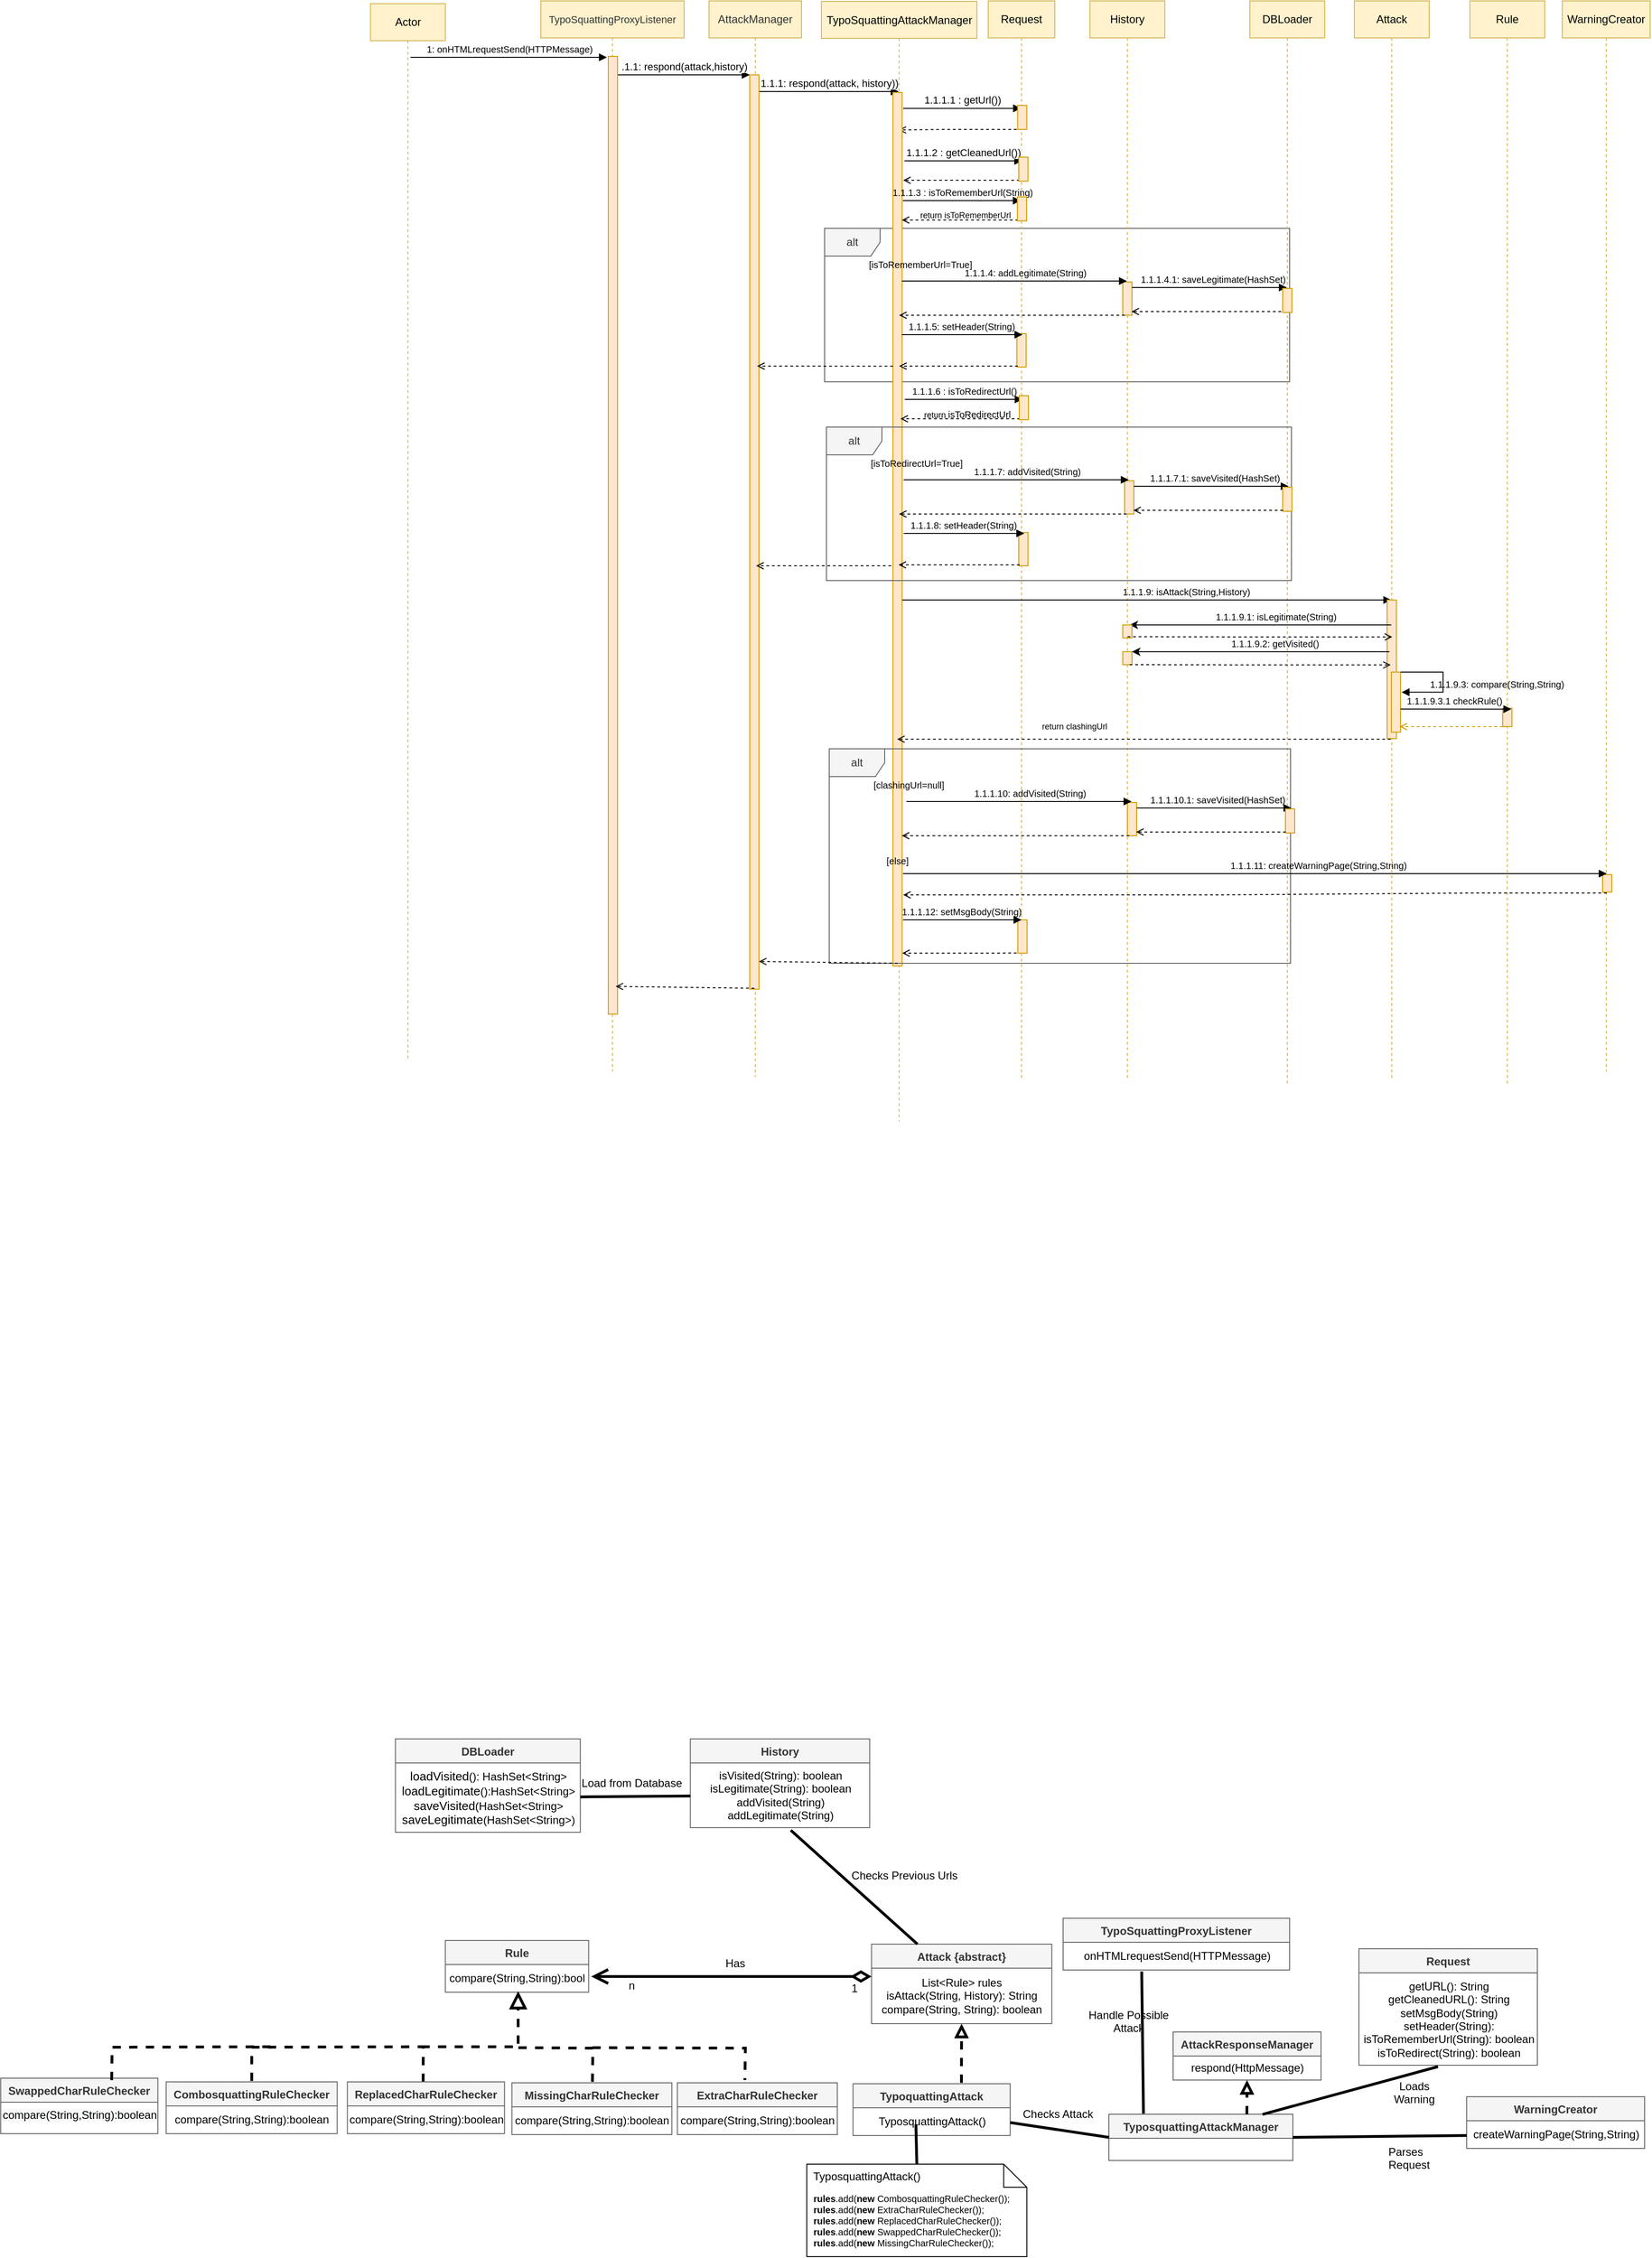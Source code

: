 <mxfile version="20.5.3" type="device"><diagram id="hsnLSC4Fi2Oi1-7YnMts" name="Page-1"><mxGraphModel dx="3232" dy="1192" grid="0" gridSize="10" guides="1" tooltips="1" connect="1" arrows="1" fold="1" page="1" pageScale="1" pageWidth="850" pageHeight="1100" math="0" shadow="0"><root><mxCell id="0"/><mxCell id="1" parent="0"/><mxCell id="x41Dlgio4JE0MEqNRWE6-1" value="alt" style="shape=umlFrame;whiteSpace=wrap;html=1;fillColor=#f5f5f5;fontColor=#333333;strokeColor=#666666;" parent="1" vertex="1"><mxGeometry x="369" y="766" width="503" height="166" as="geometry"/></mxCell><mxCell id="x41Dlgio4JE0MEqNRWE6-4" value="&lt;font size=&quot;1&quot; style=&quot;&quot;&gt;&lt;span style=&quot;color: rgb(51, 51, 51); font-size: 12px;&quot;&gt;AttackManager&lt;/span&gt;&lt;/font&gt;" style="shape=umlLifeline;perimeter=lifelinePerimeter;whiteSpace=wrap;html=1;container=0;collapsible=0;recursiveResize=0;outlineConnect=0;fillColor=#fff2cc;strokeColor=#d6b656;" parent="1" vertex="1"><mxGeometry x="244" y="520" width="100" height="1164" as="geometry"/></mxCell><mxCell id="x41Dlgio4JE0MEqNRWE6-10" value=".1.1: respond(attack,history)" style="html=1;verticalAlign=bottom;endArrow=block;entryX=0;entryY=0;rounded=0;" parent="1" source="x41Dlgio4JE0MEqNRWE6-3" target="x41Dlgio4JE0MEqNRWE6-5" edge="1"><mxGeometry relative="1" as="geometry"><mxPoint x="245" y="600" as="sourcePoint"/></mxGeometry></mxCell><mxCell id="x41Dlgio4JE0MEqNRWE6-11" value="TypoSquattingAttackManager" style="shape=umlLifeline;perimeter=lifelinePerimeter;whiteSpace=wrap;html=1;container=0;collapsible=0;recursiveResize=0;outlineConnect=0;fillColor=#fff2cc;strokeColor=#d6b656;" parent="1" vertex="1"><mxGeometry x="365.5" y="520.5" width="168.25" height="1211.5" as="geometry"/></mxCell><mxCell id="x41Dlgio4JE0MEqNRWE6-18" value="1.1.1: respond(attack, history))" style="html=1;verticalAlign=bottom;endArrow=block;rounded=0;" parent="1" target="x41Dlgio4JE0MEqNRWE6-11" edge="1"><mxGeometry relative="1" as="geometry"><mxPoint x="298" y="618" as="sourcePoint"/><mxPoint x="442" y="618" as="targetPoint"/></mxGeometry></mxCell><mxCell id="x41Dlgio4JE0MEqNRWE6-24" style="edgeStyle=none;rounded=0;orthogonalLoop=1;jettySize=auto;html=1;endArrow=open;endFill=0;dashed=1;entryX=0.622;entryY=0.043;entryDx=0;entryDy=0;entryPerimeter=0;" parent="1" target="SOdDEh0FAk6iAUXB4k8r-46" edge="1"><mxGeometry relative="1" as="geometry"><Array as="points"><mxPoint x="497.75" y="659"/></Array><mxPoint x="582.75" y="659" as="sourcePoint"/><mxPoint x="412.75" y="659" as="targetPoint"/></mxGeometry></mxCell><mxCell id="R75Nq089_yIDVCgn2HNw-12" value="Attack {abstract}" style="swimlane;fontStyle=1;childLayout=stackLayout;horizontal=1;startSize=26;horizontalStack=0;resizeParent=1;resizeParentMax=0;resizeLast=0;collapsible=1;marginBottom=0;fillColor=#f5f5f5;fontColor=#333333;strokeColor=#666666;" parent="1" vertex="1"><mxGeometry x="419.75" y="2622" width="195" height="86" as="geometry"/></mxCell><mxCell id="R75Nq089_yIDVCgn2HNw-24" value="List&amp;lt;Rule&amp;gt; rules&lt;br&gt;isAttack(String, History): String&lt;br&gt;compare(String, String): boolean" style="text;html=1;align=center;verticalAlign=middle;resizable=0;points=[];autosize=1;strokeColor=none;fillColor=none;" parent="R75Nq089_yIDVCgn2HNw-12" vertex="1"><mxGeometry y="26" width="195" height="60" as="geometry"/></mxCell><mxCell id="R75Nq089_yIDVCgn2HNw-13" value="TypoquattingAttack" style="swimlane;fontStyle=1;childLayout=stackLayout;horizontal=1;startSize=26;horizontalStack=0;resizeParent=1;resizeParentMax=0;resizeLast=0;collapsible=1;marginBottom=0;fillColor=#f5f5f5;fontColor=#333333;strokeColor=#666666;" parent="1" vertex="1"><mxGeometry x="399.75" y="2773" width="170" height="56" as="geometry"/></mxCell><mxCell id="SOdDEh0FAk6iAUXB4k8r-9" value="&lt;span style=&quot;text-align: left;&quot;&gt;TyposquattingAttack()&lt;/span&gt;" style="text;html=1;align=center;verticalAlign=middle;resizable=0;points=[];autosize=1;strokeColor=none;fillColor=none;fontFamily=Helvetica;" parent="R75Nq089_yIDVCgn2HNw-13" vertex="1"><mxGeometry y="26" width="170" height="30" as="geometry"/></mxCell><mxCell id="R75Nq089_yIDVCgn2HNw-16" value="History" style="swimlane;fontStyle=1;childLayout=stackLayout;horizontal=1;startSize=26;horizontalStack=0;resizeParent=1;resizeParentMax=0;resizeLast=0;collapsible=1;marginBottom=0;fillColor=#f5f5f5;fontColor=#333333;strokeColor=#666666;" parent="1" vertex="1"><mxGeometry x="223.75" y="2400" width="194" height="96" as="geometry"/></mxCell><mxCell id="R75Nq089_yIDVCgn2HNw-25" value="isVisited(String): boolean&lt;br&gt;isLegitimate(String): boolean&lt;br&gt;addVisited(String)&lt;br&gt;addLegitimate(String)&lt;br&gt;" style="text;html=1;align=center;verticalAlign=middle;resizable=0;points=[];autosize=1;strokeColor=none;fillColor=none;" parent="R75Nq089_yIDVCgn2HNw-16" vertex="1"><mxGeometry y="26" width="194" height="70" as="geometry"/></mxCell><mxCell id="R75Nq089_yIDVCgn2HNw-26" value="Request" style="swimlane;fontStyle=1;childLayout=stackLayout;horizontal=1;startSize=26;horizontalStack=0;resizeParent=1;resizeParentMax=0;resizeLast=0;collapsible=1;marginBottom=0;fillColor=#f5f5f5;fontColor=#333333;strokeColor=#666666;" parent="1" vertex="1"><mxGeometry x="947" y="2627" width="193" height="126" as="geometry"/></mxCell><mxCell id="R75Nq089_yIDVCgn2HNw-27" value="&lt;span style=&quot;font-family: Whitney, &amp;quot;Helvetica Neue&amp;quot;, Helvetica, Arial, sans-serif; text-align: left; background-color: rgb(255, 255, 255);&quot;&gt;getURL&lt;/span&gt;(): String&lt;br&gt;getCleanedURL(): String&lt;br&gt;setMsgBody(String)&lt;br&gt;setHeader(String):&lt;br&gt;isToRememberUrl(String): boolean&lt;br&gt;isToRedirect(String): boolean" style="text;html=1;align=center;verticalAlign=middle;resizable=0;points=[];autosize=1;strokeColor=none;fillColor=none;" parent="R75Nq089_yIDVCgn2HNw-26" vertex="1"><mxGeometry y="26" width="193" height="100" as="geometry"/></mxCell><mxCell id="R75Nq089_yIDVCgn2HNw-53" value="AttackResponseManager" style="swimlane;fontStyle=1;childLayout=stackLayout;horizontal=1;startSize=26;horizontalStack=0;resizeParent=1;resizeParentMax=0;resizeLast=0;collapsible=1;marginBottom=0;fillColor=#f5f5f5;fontColor=#333333;strokeColor=#666666;" parent="1" vertex="1"><mxGeometry x="746" y="2717" width="160" height="52" as="geometry"/></mxCell><mxCell id="zv7oRMP7KnpegV-UxTJR-11" value="respond(HttpMessage)" style="text;html=1;align=center;verticalAlign=middle;resizable=0;points=[];autosize=1;strokeColor=none;fillColor=none;" parent="R75Nq089_yIDVCgn2HNw-53" vertex="1"><mxGeometry y="26" width="160" height="26" as="geometry"/></mxCell><mxCell id="R75Nq089_yIDVCgn2HNw-54" value="TyposquattingAttackManager" style="swimlane;fontStyle=1;childLayout=stackLayout;horizontal=1;startSize=26;horizontalStack=0;resizeParent=1;resizeParentMax=0;resizeLast=0;collapsible=1;marginBottom=0;fillColor=#f5f5f5;fontColor=#333333;strokeColor=#666666;" parent="1" vertex="1"><mxGeometry x="676.5" y="2806" width="199" height="50" as="geometry"/></mxCell><mxCell id="x41Dlgio4JE0MEqNRWE6-5" value="" style="html=1;points=[];perimeter=orthogonalPerimeter;fillColor=#ffe6cc;strokeColor=#d79b00;" parent="1" vertex="1"><mxGeometry x="288" y="600" width="10" height="989" as="geometry"/></mxCell><mxCell id="R75Nq089_yIDVCgn2HNw-92" value="&lt;span style=&quot;color: rgb(51, 51, 51); font-size: 11px;&quot;&gt;&lt;font style=&quot;font-size: 11px;&quot;&gt;TypoSquattingProxyListener&lt;/font&gt;&lt;/span&gt;" style="shape=umlLifeline;perimeter=lifelinePerimeter;whiteSpace=wrap;html=1;container=0;collapsible=0;recursiveResize=0;outlineConnect=0;fillColor=#fff2cc;strokeColor=#d6b656;fontStyle=0;fontSize=11;" parent="1" vertex="1"><mxGeometry x="62" y="520" width="155" height="1158" as="geometry"/></mxCell><mxCell id="R75Nq089_yIDVCgn2HNw-93" value="&lt;font style=&quot;font-size: 12px;&quot;&gt;History&lt;/font&gt;" style="shape=umlLifeline;perimeter=lifelinePerimeter;whiteSpace=wrap;html=1;container=0;collapsible=0;recursiveResize=0;outlineConnect=0;fillColor=#fff2cc;strokeColor=#d6b656;" parent="1" vertex="1"><mxGeometry x="656" y="520" width="81" height="1167" as="geometry"/></mxCell><mxCell id="R75Nq089_yIDVCgn2HNw-94" value="Request" style="shape=umlLifeline;perimeter=lifelinePerimeter;whiteSpace=wrap;html=1;container=0;collapsible=0;recursiveResize=0;outlineConnect=0;fillColor=#fff2cc;strokeColor=#d6b656;" parent="1" vertex="1"><mxGeometry x="546" y="520" width="72" height="1167" as="geometry"/></mxCell><mxCell id="x41Dlgio4JE0MEqNRWE6-3" value="" style="html=1;points=[];perimeter=orthogonalPerimeter;fillColor=#ffe6cc;strokeColor=#d79b00;" parent="1" vertex="1"><mxGeometry x="135" y="580" width="10" height="1036" as="geometry"/></mxCell><mxCell id="zv7oRMP7KnpegV-UxTJR-1" value="" style="endArrow=block;startArrow=none;endFill=0;startFill=0;endSize=8;html=1;verticalAlign=bottom;dashed=1;labelBackgroundColor=none;rounded=0;strokeWidth=3;exitX=0.75;exitY=0;exitDx=0;exitDy=0;" parent="1" source="R75Nq089_yIDVCgn2HNw-54" target="zv7oRMP7KnpegV-UxTJR-11" edge="1"><mxGeometry width="160" relative="1" as="geometry"><mxPoint x="750.995" y="2673" as="sourcePoint"/><mxPoint x="750.55" y="2624.01" as="targetPoint"/></mxGeometry></mxCell><mxCell id="zv7oRMP7KnpegV-UxTJR-3" value="" style="endArrow=block;startArrow=none;endFill=0;startFill=0;endSize=8;html=1;verticalAlign=bottom;dashed=1;labelBackgroundColor=none;rounded=0;strokeWidth=3;" parent="1" target="R75Nq089_yIDVCgn2HNw-24" edge="1"><mxGeometry width="160" relative="1" as="geometry"><mxPoint x="517" y="2772" as="sourcePoint"/><mxPoint x="496.75" y="2677" as="targetPoint"/></mxGeometry></mxCell><mxCell id="zv7oRMP7KnpegV-UxTJR-4" value="DBLoader" style="swimlane;fontStyle=1;childLayout=stackLayout;horizontal=1;startSize=26;horizontalStack=0;resizeParent=1;resizeParentMax=0;resizeLast=0;collapsible=1;marginBottom=0;fillColor=#f5f5f5;fontColor=#333333;strokeColor=#666666;" parent="1" vertex="1"><mxGeometry x="-95.25" y="2400" width="200" height="101" as="geometry"/></mxCell><mxCell id="zv7oRMP7KnpegV-UxTJR-5" value="&lt;span style=&quot;background-color: rgb(255, 255, 255); font-size: 9.8pt;&quot;&gt;loadVisited&lt;/span&gt;(): HashSet&amp;lt;String&amp;gt;&lt;br&gt;&lt;span style=&quot;background-color: rgb(255, 255, 255); font-size: 9.8pt;&quot;&gt;loadLegitimate&lt;/span&gt;():HashSet&amp;lt;String&amp;gt;&lt;br&gt;&lt;span style=&quot;background-color: rgb(255, 255, 255); font-size: 9.8pt;&quot;&gt;saveVisited&lt;/span&gt;(HashSet&amp;lt;String&amp;gt;&lt;br&gt;&lt;span style=&quot;background-color: rgb(255, 255, 255); font-size: 9.8pt;&quot;&gt;saveLegitimate&lt;/span&gt;(HashSet&amp;lt;String&amp;gt;)" style="text;html=1;align=center;verticalAlign=middle;resizable=0;points=[];autosize=1;strokeColor=none;fillColor=none;" parent="zv7oRMP7KnpegV-UxTJR-4" vertex="1"><mxGeometry y="26" width="200" height="75" as="geometry"/></mxCell><mxCell id="zv7oRMP7KnpegV-UxTJR-6" value="" style="endArrow=none;startArrow=none;endFill=0;startFill=0;endSize=8;html=1;verticalAlign=bottom;labelBackgroundColor=none;strokeWidth=3;rounded=0;" parent="1" source="zv7oRMP7KnpegV-UxTJR-5" target="R75Nq089_yIDVCgn2HNw-25" edge="1"><mxGeometry width="160" relative="1" as="geometry"><mxPoint x="103.75" y="2442.62" as="sourcePoint"/><mxPoint x="213.75" y="2442" as="targetPoint"/></mxGeometry></mxCell><mxCell id="zv7oRMP7KnpegV-UxTJR-17" value="" style="endArrow=none;startArrow=none;endFill=0;startFill=0;endSize=8;html=1;verticalAlign=bottom;labelBackgroundColor=none;strokeWidth=3;rounded=0;exitX=1;exitY=0.75;exitDx=0;exitDy=0;entryX=0;entryY=0.5;entryDx=0;entryDy=0;" parent="1" source="R75Nq089_yIDVCgn2HNw-13" target="R75Nq089_yIDVCgn2HNw-54" edge="1"><mxGeometry width="160" relative="1" as="geometry"><mxPoint x="634.75" y="2671" as="sourcePoint"/><mxPoint x="673" y="2617" as="targetPoint"/></mxGeometry></mxCell><mxCell id="zv7oRMP7KnpegV-UxTJR-19" value="" style="endArrow=none;startArrow=none;endFill=0;startFill=0;endSize=8;html=1;verticalAlign=bottom;labelBackgroundColor=none;strokeWidth=3;rounded=0;entryX=0.443;entryY=1.015;entryDx=0;entryDy=0;entryPerimeter=0;exitX=0.835;exitY=0.003;exitDx=0;exitDy=0;exitPerimeter=0;" parent="1" source="R75Nq089_yIDVCgn2HNw-54" target="R75Nq089_yIDVCgn2HNw-27" edge="1"><mxGeometry width="160" relative="1" as="geometry"><mxPoint x="804" y="2706" as="sourcePoint"/><mxPoint x="927.25" y="2616" as="targetPoint"/></mxGeometry></mxCell><mxCell id="zv7oRMP7KnpegV-UxTJR-42" value="Rule" style="swimlane;fontStyle=1;childLayout=stackLayout;horizontal=1;startSize=26;horizontalStack=0;resizeParent=1;resizeParentMax=0;resizeLast=0;collapsible=1;marginBottom=0;fillColor=#f5f5f5;fontColor=#333333;strokeColor=#666666;" parent="1" vertex="1"><mxGeometry x="-41.25" y="2618" width="155" height="56" as="geometry"/></mxCell><mxCell id="zv7oRMP7KnpegV-UxTJR-43" value="compare(String,String):bool" style="text;html=1;align=center;verticalAlign=middle;resizable=0;points=[];autosize=1;strokeColor=none;fillColor=none;" parent="zv7oRMP7KnpegV-UxTJR-42" vertex="1"><mxGeometry y="26" width="155" height="30" as="geometry"/></mxCell><mxCell id="zv7oRMP7KnpegV-UxTJR-47" value="" style="endArrow=block;dashed=1;endFill=0;endSize=12;html=1;rounded=0;fontSize=12;strokeWidth=3;edgeStyle=orthogonalEdgeStyle;entryX=0.508;entryY=0.961;entryDx=0;entryDy=0;entryPerimeter=0;" parent="1" target="zv7oRMP7KnpegV-UxTJR-43" edge="1"><mxGeometry width="160" relative="1" as="geometry"><mxPoint x="-65.25" y="2771" as="sourcePoint"/><mxPoint x="175.25" y="2695" as="targetPoint"/><Array as="points"><mxPoint x="-65.25" y="2733"/><mxPoint x="37.75" y="2733"/></Array></mxGeometry></mxCell><mxCell id="zv7oRMP7KnpegV-UxTJR-48" value="ReplacedCharRuleChecker" style="swimlane;fontStyle=1;childLayout=stackLayout;horizontal=1;startSize=26;horizontalStack=0;resizeParent=1;resizeParentMax=0;resizeLast=0;collapsible=1;marginBottom=0;fillColor=#f5f5f5;fontColor=#333333;strokeColor=#666666;" parent="1" vertex="1"><mxGeometry x="-147.25" y="2771" width="170" height="56" as="geometry"/></mxCell><mxCell id="SOdDEh0FAk6iAUXB4k8r-3" value="compare(String,String):boolean" style="text;html=1;align=center;verticalAlign=middle;resizable=0;points=[];autosize=1;strokeColor=none;fillColor=none;fontFamily=Helvetica;" parent="zv7oRMP7KnpegV-UxTJR-48" vertex="1"><mxGeometry y="26" width="170" height="30" as="geometry"/></mxCell><mxCell id="zv7oRMP7KnpegV-UxTJR-49" value="MissingCharRuleChecker" style="swimlane;fontStyle=1;childLayout=stackLayout;horizontal=1;startSize=26;horizontalStack=0;resizeParent=1;resizeParentMax=0;resizeLast=0;collapsible=1;marginBottom=0;fillColor=#f5f5f5;fontColor=#333333;strokeColor=#666666;" parent="1" vertex="1"><mxGeometry x="30.75" y="2772" width="173" height="56" as="geometry"/></mxCell><mxCell id="SOdDEh0FAk6iAUXB4k8r-4" value="compare(String,String):boolean" style="text;html=1;align=center;verticalAlign=middle;resizable=0;points=[];autosize=1;strokeColor=none;fillColor=none;fontFamily=Helvetica;" parent="zv7oRMP7KnpegV-UxTJR-49" vertex="1"><mxGeometry y="26" width="173" height="30" as="geometry"/></mxCell><mxCell id="zv7oRMP7KnpegV-UxTJR-52" value="" style="endArrow=open;html=1;endSize=12;startArrow=diamondThin;startSize=14;startFill=0;edgeStyle=orthogonalEdgeStyle;align=left;verticalAlign=bottom;rounded=0;fontSize=12;strokeWidth=3;entryX=1.018;entryY=0.433;entryDx=0;entryDy=0;entryPerimeter=0;" parent="1" source="R75Nq089_yIDVCgn2HNw-24" target="zv7oRMP7KnpegV-UxTJR-43" edge="1"><mxGeometry x="-1" y="3" relative="1" as="geometry"><mxPoint x="627.75" y="2598" as="sourcePoint"/><mxPoint x="327.75" y="2687" as="targetPoint"/><Array as="points"><mxPoint x="270.75" y="2657"/></Array></mxGeometry></mxCell><mxCell id="zv7oRMP7KnpegV-UxTJR-53" value="Has" style="edgeLabel;html=1;align=center;verticalAlign=middle;resizable=0;points=[];fontSize=12;" parent="zv7oRMP7KnpegV-UxTJR-52" connectable="0" vertex="1"><mxGeometry x="-0.018" y="1" relative="1" as="geometry"><mxPoint x="1" y="-15" as="offset"/></mxGeometry></mxCell><mxCell id="zv7oRMP7KnpegV-UxTJR-54" value="n" style="edgeLabel;html=1;align=center;verticalAlign=middle;resizable=0;points=[];fontSize=12;" parent="zv7oRMP7KnpegV-UxTJR-52" connectable="0" vertex="1"><mxGeometry x="0.746" y="-2" relative="1" as="geometry"><mxPoint x="4" y="12" as="offset"/></mxGeometry></mxCell><mxCell id="zv7oRMP7KnpegV-UxTJR-55" value="ExtraCharRuleChecker" style="swimlane;fontStyle=1;childLayout=stackLayout;horizontal=1;startSize=26;horizontalStack=0;resizeParent=1;resizeParentMax=0;resizeLast=0;collapsible=1;marginBottom=0;fillColor=#f5f5f5;fontColor=#333333;strokeColor=#666666;" parent="1" vertex="1"><mxGeometry x="209.75" y="2772" width="173" height="56" as="geometry"/></mxCell><mxCell id="SOdDEh0FAk6iAUXB4k8r-5" value="compare(String,String):boolean" style="text;html=1;align=center;verticalAlign=middle;resizable=0;points=[];autosize=1;strokeColor=none;fillColor=none;fontFamily=Helvetica;" parent="zv7oRMP7KnpegV-UxTJR-55" vertex="1"><mxGeometry y="26" width="173" height="30" as="geometry"/></mxCell><mxCell id="zv7oRMP7KnpegV-UxTJR-56" value="SwappedCharRuleChecker" style="swimlane;fontStyle=1;childLayout=stackLayout;horizontal=1;startSize=26;horizontalStack=0;resizeParent=1;resizeParentMax=0;resizeLast=0;collapsible=1;marginBottom=0;fillColor=#f5f5f5;fontColor=#333333;strokeColor=#666666;" parent="1" vertex="1"><mxGeometry x="-522.25" y="2767" width="170" height="60" as="geometry"/></mxCell><mxCell id="SOdDEh0FAk6iAUXB4k8r-2" value="&lt;span style=&quot;color: rgb(0, 0, 0); font-family: Helvetica; font-size: 12px; font-style: normal; font-variant-ligatures: normal; font-variant-caps: normal; font-weight: 400; letter-spacing: normal; orphans: 2; text-align: center; text-indent: 0px; text-transform: none; widows: 2; word-spacing: 0px; -webkit-text-stroke-width: 0px; background-color: rgb(248, 249, 250); text-decoration-thickness: initial; text-decoration-style: initial; text-decoration-color: initial; float: none; display: inline !important;&quot;&gt;compare(String,String):boolean&lt;br&gt;&lt;br&gt;&lt;/span&gt;" style="text;whiteSpace=wrap;html=1;fontFamily=Helvetica;" parent="zv7oRMP7KnpegV-UxTJR-56" vertex="1"><mxGeometry y="26" width="170" height="34" as="geometry"/></mxCell><mxCell id="zv7oRMP7KnpegV-UxTJR-61" value="CombosquattingRuleChecker" style="swimlane;fontStyle=1;childLayout=stackLayout;horizontal=1;startSize=26;horizontalStack=0;resizeParent=1;resizeParentMax=0;resizeLast=0;collapsible=1;marginBottom=0;fillColor=#f5f5f5;fontColor=#333333;strokeColor=#666666;" parent="1" vertex="1"><mxGeometry x="-343.25" y="2771" width="185" height="56" as="geometry"/></mxCell><mxCell id="SOdDEh0FAk6iAUXB4k8r-1" value="compare(String,String):boolean" style="text;html=1;align=center;verticalAlign=middle;resizable=0;points=[];autosize=1;strokeColor=none;fillColor=none;fontFamily=Helvetica;" parent="zv7oRMP7KnpegV-UxTJR-61" vertex="1"><mxGeometry y="26" width="185" height="30" as="geometry"/></mxCell><mxCell id="9Z7Idhg8THSmszD5sx_X-8" value="" style="endArrow=none;dashed=1;html=1;rounded=0;edgeStyle=orthogonalEdgeStyle;strokeWidth=3;" parent="1" target="zv7oRMP7KnpegV-UxTJR-61" edge="1"><mxGeometry width="50" height="50" relative="1" as="geometry"><mxPoint x="-62.25" y="2733" as="sourcePoint"/><mxPoint x="-442.25" y="2723" as="targetPoint"/></mxGeometry></mxCell><mxCell id="9Z7Idhg8THSmszD5sx_X-9" value="" style="endArrow=none;dashed=1;html=1;rounded=0;edgeStyle=orthogonalEdgeStyle;strokeWidth=3;" parent="1" edge="1"><mxGeometry width="50" height="50" relative="1" as="geometry"><mxPoint x="-230.3" y="2733" as="sourcePoint"/><mxPoint x="-402.247" y="2771" as="targetPoint"/></mxGeometry></mxCell><mxCell id="9Z7Idhg8THSmszD5sx_X-10" value="" style="endArrow=none;dashed=1;html=1;rounded=0;edgeStyle=orthogonalEdgeStyle;strokeWidth=3;" parent="1" edge="1"><mxGeometry width="50" height="50" relative="1" as="geometry"><mxPoint x="37.75" y="2734" as="sourcePoint"/><mxPoint x="117.75" y="2777" as="targetPoint"/></mxGeometry></mxCell><mxCell id="9Z7Idhg8THSmszD5sx_X-12" value="" style="endArrow=none;dashed=1;html=1;rounded=0;edgeStyle=orthogonalEdgeStyle;strokeWidth=3;" parent="1" edge="1"><mxGeometry width="50" height="50" relative="1" as="geometry"><mxPoint x="117.75" y="2734" as="sourcePoint"/><mxPoint x="282.75" y="2769" as="targetPoint"/></mxGeometry></mxCell><mxCell id="SOdDEh0FAk6iAUXB4k8r-6" value="1" style="edgeLabel;html=1;align=center;verticalAlign=middle;resizable=0;points=[];fontSize=12;" parent="1" connectable="0" vertex="1"><mxGeometry x="191.0" y="2674.002" as="geometry"><mxPoint x="210" y="-4" as="offset"/></mxGeometry></mxCell><mxCell id="SOdDEh0FAk6iAUXB4k8r-7" value="" style="endArrow=none;startArrow=none;endFill=0;startFill=0;endSize=8;html=1;verticalAlign=bottom;labelBackgroundColor=none;strokeWidth=3;rounded=0;entryX=0.56;entryY=1.04;entryDx=0;entryDy=0;entryPerimeter=0;" parent="1" source="R75Nq089_yIDVCgn2HNw-12" target="R75Nq089_yIDVCgn2HNw-25" edge="1"><mxGeometry width="160" relative="1" as="geometry"><mxPoint x="593.725" y="2692.98" as="sourcePoint"/><mxPoint x="679.75" y="2627" as="targetPoint"/></mxGeometry></mxCell><mxCell id="SOdDEh0FAk6iAUXB4k8r-8" value="Checks Previous Urls" style="text;html=1;align=center;verticalAlign=middle;resizable=0;points=[];autosize=1;strokeColor=none;fillColor=none;fontFamily=Helvetica;" parent="1" vertex="1"><mxGeometry x="385" y="2533" width="140" height="30" as="geometry"/></mxCell><mxCell id="SOdDEh0FAk6iAUXB4k8r-10" value="&lt;div style=&quot;background-color: rgb(255, 255, 255); font-size: 10px;&quot;&gt;&lt;span style=&quot;font-weight: bold;&quot;&gt;rules&lt;/span&gt;.add(&lt;span style=&quot;font-weight: bold;&quot;&gt;new &lt;/span&gt;CombosquattingRuleChecker());&lt;br&gt;    &lt;span style=&quot;font-weight: bold;&quot;&gt;rules&lt;/span&gt;.add(&lt;span style=&quot;font-weight: bold;&quot;&gt;new &lt;/span&gt;ExtraCharRuleChecker());&lt;br&gt;    &lt;span style=&quot;font-weight: bold;&quot;&gt;rules&lt;/span&gt;.add(&lt;span style=&quot;font-weight: bold;&quot;&gt;new &lt;/span&gt;ReplacedCharRuleChecker());&lt;br&gt;    &lt;span style=&quot;font-weight: bold;&quot;&gt;rules&lt;/span&gt;.add(&lt;span style=&quot;font-weight: bold;&quot;&gt;new &lt;/span&gt;SwappedCharRuleChecker());&lt;br&gt;    &lt;span style=&quot;font-weight: bold;&quot;&gt;rules&lt;/span&gt;.add(&lt;span style=&quot;font-weight: bold;&quot;&gt;new &lt;/span&gt;MissingCharRuleChecker());&lt;/div&gt;" style="shape=note2;boundedLbl=1;whiteSpace=wrap;html=1;size=25;verticalAlign=top;align=left;spacingLeft=5;fontFamily=Helvetica;fontColor=#000000;" parent="1" vertex="1"><mxGeometry x="349.75" y="2860" width="238" height="100" as="geometry"/></mxCell><mxCell id="SOdDEh0FAk6iAUXB4k8r-11" value="TyposquattingAttack()" style="resizeWidth=1;part=1;strokeColor=none;fillColor=none;align=left;spacingLeft=5;fontFamily=Helvetica;" parent="SOdDEh0FAk6iAUXB4k8r-10" vertex="1"><mxGeometry width="238" height="25" relative="1" as="geometry"/></mxCell><mxCell id="SOdDEh0FAk6iAUXB4k8r-13" value="" style="endArrow=none;startArrow=none;endFill=0;startFill=0;endSize=8;html=1;verticalAlign=bottom;labelBackgroundColor=none;strokeWidth=3;rounded=0;entryX=0.5;entryY=0;entryDx=0;entryDy=0;exitX=0.4;exitY=0.6;exitDx=0;exitDy=0;exitPerimeter=0;" parent="1" source="SOdDEh0FAk6iAUXB4k8r-9" target="SOdDEh0FAk6iAUXB4k8r-11" edge="1"><mxGeometry width="160" relative="1" as="geometry"><mxPoint x="593.725" y="2692.98" as="sourcePoint"/><mxPoint x="679.75" y="2627" as="targetPoint"/></mxGeometry></mxCell><mxCell id="SOdDEh0FAk6iAUXB4k8r-18" value="Checks Attack" style="text;html=1;align=center;verticalAlign=middle;resizable=0;points=[];autosize=1;strokeColor=none;fillColor=none;fontFamily=Helvetica;" parent="1" vertex="1"><mxGeometry x="570.5" y="2791" width="100" height="30" as="geometry"/></mxCell><mxCell id="SOdDEh0FAk6iAUXB4k8r-20" value="&lt;span style=&quot;color: rgb(0, 0, 0); font-family: Helvetica; font-size: 12px; font-style: normal; font-variant-ligatures: normal; font-variant-caps: normal; font-weight: 400; letter-spacing: normal; orphans: 2; text-align: center; text-indent: 0px; text-transform: none; widows: 2; word-spacing: 0px; -webkit-text-stroke-width: 0px; text-decoration-thickness: initial; text-decoration-style: initial; text-decoration-color: initial; float: none; display: inline !important;&quot;&gt;Parses Request&lt;/span&gt;" style="text;whiteSpace=wrap;html=1;fontSize=10;fontFamily=Helvetica;fontColor=#000000;labelBackgroundColor=none;" parent="1" vertex="1"><mxGeometry x="976.5" y="2833" width="60" height="40" as="geometry"/></mxCell><mxCell id="SOdDEh0FAk6iAUXB4k8r-26" value="&lt;font style=&quot;font-size: 12px;&quot;&gt;Load from Database&lt;/font&gt;" style="text;html=1;align=center;verticalAlign=middle;resizable=0;points=[];autosize=1;strokeColor=none;fillColor=none;fontSize=10;fontFamily=Helvetica;fontColor=#000000;" parent="1" vertex="1"><mxGeometry x="94.75" y="2433" width="130" height="30" as="geometry"/></mxCell><mxCell id="SOdDEh0FAk6iAUXB4k8r-28" value="&lt;span style=&quot;font-size: 10px;&quot;&gt;1: onHTMLrequestSend(HTTPMessage)&lt;/span&gt;" style="html=1;verticalAlign=bottom;endArrow=block;rounded=0;labelBackgroundColor=none;fontSize=10;" parent="1" edge="1"><mxGeometry relative="1" as="geometry"><mxPoint x="-79" y="581.0" as="sourcePoint"/><mxPoint x="133.5" y="581.0" as="targetPoint"/></mxGeometry></mxCell><mxCell id="SOdDEh0FAk6iAUXB4k8r-30" value="WarningCreator" style="swimlane;fontStyle=1;childLayout=stackLayout;horizontal=1;startSize=26;horizontalStack=0;resizeParent=1;resizeParentMax=0;resizeLast=0;collapsible=1;marginBottom=0;fillColor=#f5f5f5;fontColor=#333333;strokeColor=#666666;" parent="1" vertex="1"><mxGeometry x="1063.5" y="2787" width="192.5" height="56" as="geometry"/></mxCell><mxCell id="SOdDEh0FAk6iAUXB4k8r-31" value="createWarningPage(String,String)" style="text;html=1;align=center;verticalAlign=middle;resizable=0;points=[];autosize=1;strokeColor=none;fillColor=none;" parent="SOdDEh0FAk6iAUXB4k8r-30" vertex="1"><mxGeometry y="26" width="192.5" height="30" as="geometry"/></mxCell><mxCell id="SOdDEh0FAk6iAUXB4k8r-32" value="" style="endArrow=none;startArrow=none;endFill=0;startFill=0;endSize=8;html=1;verticalAlign=bottom;labelBackgroundColor=none;strokeWidth=3;rounded=0;entryX=0;entryY=0.75;entryDx=0;entryDy=0;exitX=1;exitY=0.5;exitDx=0;exitDy=0;" parent="1" source="R75Nq089_yIDVCgn2HNw-54" target="SOdDEh0FAk6iAUXB4k8r-30" edge="1"><mxGeometry width="160" relative="1" as="geometry"><mxPoint x="830" y="2610" as="sourcePoint"/><mxPoint x="679.75" y="2659.19" as="targetPoint"/></mxGeometry></mxCell><mxCell id="SOdDEh0FAk6iAUXB4k8r-33" value="&lt;span style=&quot;color: rgb(0, 0, 0); font-family: Helvetica; font-size: 12px; font-style: normal; font-variant-ligatures: normal; font-variant-caps: normal; font-weight: 400; letter-spacing: normal; orphans: 2; text-indent: 0px; text-transform: none; widows: 2; word-spacing: 0px; -webkit-text-stroke-width: 0px; text-decoration-thickness: initial; text-decoration-style: initial; text-decoration-color: initial; float: none; display: inline !important;&quot;&gt;Loads Warning&lt;/span&gt;" style="text;whiteSpace=wrap;html=1;fontSize=10;fontFamily=Helvetica;fontColor=#000000;align=center;labelBackgroundColor=none;" parent="1" vertex="1"><mxGeometry x="966.5" y="2762" width="80" height="48" as="geometry"/></mxCell><mxCell id="SOdDEh0FAk6iAUXB4k8r-34" value="TypoSquattingProxyListener" style="swimlane;fontStyle=1;childLayout=stackLayout;horizontal=1;startSize=26;horizontalStack=0;resizeParent=1;resizeParentMax=0;resizeLast=0;collapsible=1;marginBottom=0;fillColor=#f5f5f5;fontColor=#333333;strokeColor=#666666;" parent="1" vertex="1"><mxGeometry x="627" y="2594" width="245" height="56" as="geometry"/></mxCell><mxCell id="SOdDEh0FAk6iAUXB4k8r-35" value="onHTMLrequestSend(HTTPMessage)" style="text;html=1;align=center;verticalAlign=middle;resizable=0;points=[];autosize=1;strokeColor=none;fillColor=none;" parent="SOdDEh0FAk6iAUXB4k8r-34" vertex="1"><mxGeometry y="26" width="245" height="30" as="geometry"/></mxCell><mxCell id="SOdDEh0FAk6iAUXB4k8r-36" value="" style="endArrow=none;startArrow=none;endFill=0;startFill=0;endSize=8;html=1;verticalAlign=bottom;labelBackgroundColor=none;strokeWidth=3;rounded=0;exitX=0.347;exitY=1.05;exitDx=0;exitDy=0;entryX=0.188;entryY=-0.014;entryDx=0;entryDy=0;entryPerimeter=0;exitPerimeter=0;" parent="1" source="SOdDEh0FAk6iAUXB4k8r-35" target="R75Nq089_yIDVCgn2HNw-54" edge="1"><mxGeometry width="160" relative="1" as="geometry"><mxPoint x="1120.5" y="2771.6" as="sourcePoint"/><mxPoint x="668" y="2795" as="targetPoint"/></mxGeometry></mxCell><mxCell id="SOdDEh0FAk6iAUXB4k8r-37" value="&lt;span style=&quot;color: rgb(0, 0, 0); font-family: Helvetica; font-size: 12px; font-style: normal; font-variant-ligatures: normal; font-variant-caps: normal; font-weight: 400; letter-spacing: normal; orphans: 2; text-indent: 0px; text-transform: none; widows: 2; word-spacing: 0px; -webkit-text-stroke-width: 0px; text-decoration-thickness: initial; text-decoration-style: initial; text-decoration-color: initial; float: none; display: inline !important;&quot;&gt;Handle Possible Attack&lt;/span&gt;" style="text;whiteSpace=wrap;html=1;fontSize=10;fontFamily=Helvetica;fontColor=#000000;labelBackgroundColor=none;align=center;" parent="1" vertex="1"><mxGeometry x="640" y="2685" width="116" height="40" as="geometry"/></mxCell><mxCell id="SOdDEh0FAk6iAUXB4k8r-41" value="&lt;font style=&quot;font-size: 12px;&quot;&gt;DBLoader&lt;/font&gt;" style="shape=umlLifeline;perimeter=lifelinePerimeter;whiteSpace=wrap;html=1;container=0;collapsible=0;recursiveResize=0;outlineConnect=0;fillColor=#fff2cc;strokeColor=#d6b656;" parent="1" vertex="1"><mxGeometry x="829" y="520" width="81" height="1171" as="geometry"/></mxCell><mxCell id="SOdDEh0FAk6iAUXB4k8r-42" value="&lt;font style=&quot;font-size: 12px;&quot;&gt;Attack&lt;/font&gt;" style="shape=umlLifeline;perimeter=lifelinePerimeter;whiteSpace=wrap;html=1;container=0;collapsible=0;recursiveResize=0;outlineConnect=0;fillColor=#fff2cc;strokeColor=#d6b656;" parent="1" vertex="1"><mxGeometry x="942" y="520" width="81" height="1168" as="geometry"/></mxCell><mxCell id="SOdDEh0FAk6iAUXB4k8r-43" value="Rule" style="shape=umlLifeline;perimeter=lifelinePerimeter;whiteSpace=wrap;html=1;container=0;collapsible=0;recursiveResize=0;outlineConnect=0;fillColor=#fff2cc;strokeColor=#d6b656;" parent="1" vertex="1"><mxGeometry x="1067" y="520" width="81" height="1172" as="geometry"/></mxCell><mxCell id="SOdDEh0FAk6iAUXB4k8r-44" value="&lt;font style=&quot;font-size: 12px;&quot;&gt;WarningCreator&lt;/font&gt;" style="shape=umlLifeline;perimeter=lifelinePerimeter;whiteSpace=wrap;html=1;container=0;collapsible=0;recursiveResize=0;outlineConnect=0;fillColor=#fff2cc;strokeColor=#d6b656;" parent="1" vertex="1"><mxGeometry x="1167" y="520" width="95" height="1158" as="geometry"/></mxCell><mxCell id="SOdDEh0FAk6iAUXB4k8r-45" value="&lt;font style=&quot;font-size: 12px;&quot;&gt;Actor&lt;/font&gt;" style="shape=umlLifeline;perimeter=lifelinePerimeter;whiteSpace=wrap;html=1;container=0;collapsible=0;recursiveResize=0;outlineConnect=0;fillColor=#fff2cc;strokeColor=#d6b656;labelBackgroundColor=none;" parent="1" vertex="1"><mxGeometry x="-122.25" y="523" width="81" height="1143" as="geometry"/></mxCell><mxCell id="SOdDEh0FAk6iAUXB4k8r-46" value="" style="html=1;points=[];perimeter=orthogonalPerimeter;fillColor=#ffe6cc;strokeColor=#d79b00;" parent="1" vertex="1"><mxGeometry x="442.87" y="619" width="10" height="945" as="geometry"/></mxCell><mxCell id="SOdDEh0FAk6iAUXB4k8r-47" value="1.1.1.1 : getUrl())" style="html=1;verticalAlign=bottom;endArrow=block;rounded=0;" parent="1" target="R75Nq089_yIDVCgn2HNw-94" edge="1"><mxGeometry relative="1" as="geometry"><mxPoint x="454" y="636.2" as="sourcePoint"/><mxPoint x="607.072" y="636.001" as="targetPoint"/></mxGeometry></mxCell><mxCell id="SOdDEh0FAk6iAUXB4k8r-48" value="1.1.1.2 : getCleanedUrl())" style="html=1;verticalAlign=bottom;endArrow=block;rounded=0;" parent="1" edge="1"><mxGeometry relative="1" as="geometry"><mxPoint x="455.25" y="693" as="sourcePoint"/><mxPoint x="582.75" y="693" as="targetPoint"/></mxGeometry></mxCell><mxCell id="SOdDEh0FAk6iAUXB4k8r-49" style="edgeStyle=none;rounded=0;orthogonalLoop=1;jettySize=auto;html=1;endArrow=open;endFill=0;dashed=1;" parent="1" edge="1"><mxGeometry relative="1" as="geometry"><Array as="points"><mxPoint x="494.91" y="714"/></Array><mxPoint x="579.91" y="714" as="sourcePoint"/><mxPoint x="454" y="714" as="targetPoint"/></mxGeometry></mxCell><mxCell id="SOdDEh0FAk6iAUXB4k8r-50" value="" style="html=1;points=[];perimeter=orthogonalPerimeter;fillColor=#ffe6cc;strokeColor=#d79b00;" parent="1" vertex="1"><mxGeometry x="691.5" y="824" width="10" height="36" as="geometry"/></mxCell><mxCell id="SOdDEh0FAk6iAUXB4k8r-51" value="" style="html=1;points=[];perimeter=orthogonalPerimeter;fillColor=#ffe6cc;strokeColor=#d79b00;" parent="1" vertex="1"><mxGeometry x="579" y="689" width="10" height="26" as="geometry"/></mxCell><mxCell id="SOdDEh0FAk6iAUXB4k8r-54" value="1.1.1.3 :&amp;nbsp;&lt;span style=&quot;font-size: 10px; text-align: left;&quot;&gt;isToRememberUrl(String)&lt;/span&gt;" style="html=1;verticalAlign=bottom;endArrow=block;rounded=0;fontFamily=Helvetica;labelBackgroundColor=none;fontSize=10;" parent="1" edge="1"><mxGeometry relative="1" as="geometry"><mxPoint x="453.75" y="736" as="sourcePoint"/><mxPoint x="581.25" y="736" as="targetPoint"/></mxGeometry></mxCell><mxCell id="SOdDEh0FAk6iAUXB4k8r-55" style="edgeStyle=none;rounded=0;orthogonalLoop=1;jettySize=auto;html=1;endArrow=open;endFill=0;dashed=1;" parent="1" edge="1"><mxGeometry relative="1" as="geometry"><Array as="points"><mxPoint x="493.41" y="757"/></Array><mxPoint x="578.41" y="757" as="sourcePoint"/><mxPoint x="452.5" y="757" as="targetPoint"/></mxGeometry></mxCell><mxCell id="SOdDEh0FAk6iAUXB4k8r-56" value="" style="html=1;points=[];perimeter=orthogonalPerimeter;fillColor=#ffe6cc;strokeColor=#d79b00;" parent="1" vertex="1"><mxGeometry x="577.5" y="732" width="10" height="26" as="geometry"/></mxCell><mxCell id="SOdDEh0FAk6iAUXB4k8r-57" value="return isToRememberUrl" style="text;html=1;align=center;verticalAlign=middle;resizable=0;points=[];autosize=1;strokeColor=none;fillColor=none;fontSize=9;" parent="1" vertex="1"><mxGeometry x="462.5" y="740" width="116" height="23" as="geometry"/></mxCell><mxCell id="SOdDEh0FAk6iAUXB4k8r-59" value="" style="html=1;verticalAlign=bottom;endArrow=block;rounded=0;" parent="1" edge="1"><mxGeometry relative="1" as="geometry"><mxPoint x="452.5" y="823" as="sourcePoint"/><mxPoint x="696.0" y="823" as="targetPoint"/></mxGeometry></mxCell><mxCell id="SOdDEh0FAk6iAUXB4k8r-61" value="1.1.1.4: addLegitimate(String)" style="edgeLabel;html=1;align=center;verticalAlign=middle;resizable=0;points=[];fontSize=10;fontFamily=Helvetica;fontColor=#000000;labelBackgroundColor=none;" parent="SOdDEh0FAk6iAUXB4k8r-59" connectable="0" vertex="1"><mxGeometry x="0.218" relative="1" as="geometry"><mxPoint x="-15" y="-9" as="offset"/></mxGeometry></mxCell><mxCell id="SOdDEh0FAk6iAUXB4k8r-60" value="&lt;span style=&quot;color: rgb(0, 0, 0); font-family: Helvetica; font-size: 10px; font-style: normal; font-variant-ligatures: normal; font-variant-caps: normal; font-weight: 400; letter-spacing: normal; orphans: 2; text-align: center; text-indent: 0px; text-transform: none; widows: 2; word-spacing: 0px; -webkit-text-stroke-width: 0px; text-decoration-thickness: initial; text-decoration-style: initial; text-decoration-color: initial; float: none; display: inline !important;&quot;&gt;[isToRememberUrl=True]&lt;/span&gt;" style="text;whiteSpace=wrap;html=1;fontSize=10;fontFamily=Helvetica;fontColor=#FFD966;" parent="1" vertex="1"><mxGeometry x="414.749" y="793.0" width="140" height="34" as="geometry"/></mxCell><mxCell id="SOdDEh0FAk6iAUXB4k8r-63" value="" style="html=1;verticalAlign=bottom;endArrow=block;rounded=0;" parent="1" edge="1"><mxGeometry relative="1" as="geometry"><mxPoint x="701.5" y="830" as="sourcePoint"/><mxPoint x="869" y="830" as="targetPoint"/></mxGeometry></mxCell><mxCell id="SOdDEh0FAk6iAUXB4k8r-64" value="1.1.1.4.1: saveLegitimate(HashSet)" style="edgeLabel;html=1;align=center;verticalAlign=middle;resizable=0;points=[];fontSize=10;fontFamily=Helvetica;fontColor=#000000;labelBackgroundColor=none;" parent="SOdDEh0FAk6iAUXB4k8r-63" connectable="0" vertex="1"><mxGeometry x="0.218" relative="1" as="geometry"><mxPoint x="-15" y="-9" as="offset"/></mxGeometry></mxCell><mxCell id="SOdDEh0FAk6iAUXB4k8r-66" value="" style="html=1;points=[];perimeter=orthogonalPerimeter;fillColor=#ffe6cc;strokeColor=#d79b00;" parent="1" vertex="1"><mxGeometry x="864.5" y="831" width="10" height="26" as="geometry"/></mxCell><mxCell id="SOdDEh0FAk6iAUXB4k8r-67" style="edgeStyle=none;rounded=0;orthogonalLoop=1;jettySize=auto;html=1;endArrow=open;endFill=0;dashed=1;" parent="1" edge="1"><mxGeometry relative="1" as="geometry"><Array as="points"><mxPoint x="777.91" y="855.95"/></Array><mxPoint x="862.91" y="855.95" as="sourcePoint"/><mxPoint x="701" y="856" as="targetPoint"/></mxGeometry></mxCell><mxCell id="SOdDEh0FAk6iAUXB4k8r-69" value="" style="html=1;points=[];perimeter=orthogonalPerimeter;fillColor=#ffe6cc;strokeColor=#d79b00;" parent="1" vertex="1"><mxGeometry x="577.75" y="633" width="10" height="26" as="geometry"/></mxCell><mxCell id="SOdDEh0FAk6iAUXB4k8r-70" style="edgeStyle=none;rounded=0;orthogonalLoop=1;jettySize=auto;html=1;endArrow=open;endFill=0;dashed=1;" parent="1" target="x41Dlgio4JE0MEqNRWE6-11" edge="1"><mxGeometry relative="1" as="geometry"><Array as="points"><mxPoint x="608.64" y="860"/></Array><mxPoint x="693.64" y="860" as="sourcePoint"/><mxPoint x="563.0" y="860.56" as="targetPoint"/></mxGeometry></mxCell><mxCell id="SOdDEh0FAk6iAUXB4k8r-73" value="" style="html=1;points=[];perimeter=orthogonalPerimeter;fillColor=#ffe6cc;strokeColor=#d79b00;" parent="1" vertex="1"><mxGeometry x="577" y="880" width="10" height="36" as="geometry"/></mxCell><mxCell id="SOdDEh0FAk6iAUXB4k8r-74" value="" style="html=1;verticalAlign=bottom;endArrow=block;rounded=0;" parent="1" edge="1"><mxGeometry relative="1" as="geometry"><mxPoint x="452.5" y="881" as="sourcePoint"/><mxPoint x="583" y="881" as="targetPoint"/></mxGeometry></mxCell><mxCell id="SOdDEh0FAk6iAUXB4k8r-75" value="1.1.1.5: setHeader(String)" style="edgeLabel;html=1;align=center;verticalAlign=middle;resizable=0;points=[];fontSize=10;fontFamily=Helvetica;fontColor=#000000;labelBackgroundColor=none;" parent="SOdDEh0FAk6iAUXB4k8r-74" connectable="0" vertex="1"><mxGeometry x="0.218" relative="1" as="geometry"><mxPoint x="-15" y="-9" as="offset"/></mxGeometry></mxCell><mxCell id="SOdDEh0FAk6iAUXB4k8r-76" style="edgeStyle=none;rounded=0;orthogonalLoop=1;jettySize=auto;html=1;endArrow=open;endFill=0;dashed=1;" parent="1" target="x41Dlgio4JE0MEqNRWE6-11" edge="1"><mxGeometry relative="1" as="geometry"><Array as="points"/><mxPoint x="578" y="915" as="sourcePoint"/><mxPoint x="447.322" y="918" as="targetPoint"/></mxGeometry></mxCell><mxCell id="SOdDEh0FAk6iAUXB4k8r-78" value="alt" style="shape=umlFrame;whiteSpace=wrap;html=1;fillColor=#f5f5f5;fontColor=#333333;strokeColor=#666666;" parent="1" vertex="1"><mxGeometry x="371" y="981" width="503" height="166" as="geometry"/></mxCell><mxCell id="SOdDEh0FAk6iAUXB4k8r-79" value="" style="html=1;points=[];perimeter=orthogonalPerimeter;fillColor=#ffe6cc;strokeColor=#d79b00;" parent="1" vertex="1"><mxGeometry x="693.5" y="1039" width="10" height="36" as="geometry"/></mxCell><mxCell id="SOdDEh0FAk6iAUXB4k8r-80" value="1.1.1.6 :&amp;nbsp;&lt;span style=&quot;font-size: 10px; text-align: left;&quot;&gt;isToRedirectUrl()&lt;/span&gt;" style="html=1;verticalAlign=bottom;endArrow=block;rounded=0;fontFamily=Helvetica;labelBackgroundColor=none;fontSize=10;" parent="1" edge="1"><mxGeometry relative="1" as="geometry"><mxPoint x="455.75" y="951" as="sourcePoint"/><mxPoint x="583.25" y="951" as="targetPoint"/></mxGeometry></mxCell><mxCell id="SOdDEh0FAk6iAUXB4k8r-81" style="edgeStyle=none;rounded=0;orthogonalLoop=1;jettySize=auto;html=1;endArrow=open;endFill=0;dashed=1;" parent="1" edge="1"><mxGeometry relative="1" as="geometry"><Array as="points"><mxPoint x="495.41" y="972"/></Array><mxPoint x="580.41" y="972" as="sourcePoint"/><mxPoint x="451" y="972" as="targetPoint"/></mxGeometry></mxCell><mxCell id="SOdDEh0FAk6iAUXB4k8r-82" value="" style="html=1;points=[];perimeter=orthogonalPerimeter;fillColor=#ffe6cc;strokeColor=#d79b00;" parent="1" vertex="1"><mxGeometry x="579.5" y="947" width="10" height="26" as="geometry"/></mxCell><mxCell id="SOdDEh0FAk6iAUXB4k8r-83" value="return&amp;nbsp;&lt;span style=&quot;font-size: 10px; text-align: left;&quot;&gt;isToRedirectUrl&lt;/span&gt;" style="text;html=1;align=center;verticalAlign=middle;resizable=0;points=[];autosize=1;strokeColor=none;fillColor=none;fontSize=9;" parent="1" vertex="1"><mxGeometry x="466.5" y="955" width="112" height="24" as="geometry"/></mxCell><mxCell id="SOdDEh0FAk6iAUXB4k8r-84" value="" style="html=1;verticalAlign=bottom;endArrow=block;rounded=0;" parent="1" edge="1"><mxGeometry relative="1" as="geometry"><mxPoint x="454.5" y="1038" as="sourcePoint"/><mxPoint x="698.0" y="1038" as="targetPoint"/></mxGeometry></mxCell><mxCell id="SOdDEh0FAk6iAUXB4k8r-85" value="1.1.1.7: addVisited(String)" style="edgeLabel;html=1;align=center;verticalAlign=middle;resizable=0;points=[];fontSize=10;fontFamily=Helvetica;fontColor=#000000;labelBackgroundColor=none;" parent="SOdDEh0FAk6iAUXB4k8r-84" connectable="0" vertex="1"><mxGeometry x="0.218" relative="1" as="geometry"><mxPoint x="-15" y="-9" as="offset"/></mxGeometry></mxCell><mxCell id="SOdDEh0FAk6iAUXB4k8r-86" value="&lt;span style=&quot;color: rgb(0, 0, 0); font-family: Helvetica; font-size: 10px; font-style: normal; font-variant-ligatures: normal; font-variant-caps: normal; font-weight: 400; letter-spacing: normal; orphans: 2; text-align: center; text-indent: 0px; text-transform: none; widows: 2; word-spacing: 0px; -webkit-text-stroke-width: 0px; text-decoration-thickness: initial; text-decoration-style: initial; text-decoration-color: initial; float: none; display: inline !important;&quot;&gt;[&lt;span style=&quot;text-align: left;&quot;&gt;isToRedirectUrl&lt;/span&gt;=True]&lt;/span&gt;" style="text;whiteSpace=wrap;html=1;fontSize=10;fontFamily=Helvetica;fontColor=#FFD966;" parent="1" vertex="1"><mxGeometry x="416.749" y="1008.0" width="140" height="34" as="geometry"/></mxCell><mxCell id="SOdDEh0FAk6iAUXB4k8r-87" value="" style="html=1;verticalAlign=bottom;endArrow=block;rounded=0;" parent="1" edge="1"><mxGeometry relative="1" as="geometry"><mxPoint x="703.5" y="1045" as="sourcePoint"/><mxPoint x="871" y="1045" as="targetPoint"/></mxGeometry></mxCell><mxCell id="SOdDEh0FAk6iAUXB4k8r-88" value="1.1.1.7.1: saveVisited(HashSet)" style="edgeLabel;html=1;align=center;verticalAlign=middle;resizable=0;points=[];fontSize=10;fontFamily=Helvetica;fontColor=#000000;labelBackgroundColor=none;" parent="SOdDEh0FAk6iAUXB4k8r-87" connectable="0" vertex="1"><mxGeometry x="0.218" relative="1" as="geometry"><mxPoint x="-15" y="-9" as="offset"/></mxGeometry></mxCell><mxCell id="SOdDEh0FAk6iAUXB4k8r-89" value="" style="html=1;points=[];perimeter=orthogonalPerimeter;fillColor=#ffe6cc;strokeColor=#d79b00;" parent="1" vertex="1"><mxGeometry x="864.5" y="1046" width="10" height="26" as="geometry"/></mxCell><mxCell id="SOdDEh0FAk6iAUXB4k8r-90" style="edgeStyle=none;rounded=0;orthogonalLoop=1;jettySize=auto;html=1;endArrow=open;endFill=0;dashed=1;" parent="1" edge="1"><mxGeometry relative="1" as="geometry"><Array as="points"><mxPoint x="779.91" y="1070.95"/></Array><mxPoint x="864.91" y="1070.95" as="sourcePoint"/><mxPoint x="703" y="1071" as="targetPoint"/></mxGeometry></mxCell><mxCell id="SOdDEh0FAk6iAUXB4k8r-91" style="edgeStyle=none;rounded=0;orthogonalLoop=1;jettySize=auto;html=1;endArrow=open;endFill=0;dashed=1;" parent="1" edge="1"><mxGeometry relative="1" as="geometry"><Array as="points"><mxPoint x="610.64" y="1075"/></Array><mxPoint x="695.64" y="1075" as="sourcePoint"/><mxPoint x="449.505" y="1075" as="targetPoint"/></mxGeometry></mxCell><mxCell id="SOdDEh0FAk6iAUXB4k8r-92" value="" style="html=1;points=[];perimeter=orthogonalPerimeter;fillColor=#ffe6cc;strokeColor=#d79b00;" parent="1" vertex="1"><mxGeometry x="579" y="1095" width="10" height="36" as="geometry"/></mxCell><mxCell id="SOdDEh0FAk6iAUXB4k8r-93" value="" style="html=1;verticalAlign=bottom;endArrow=block;rounded=0;" parent="1" edge="1"><mxGeometry relative="1" as="geometry"><mxPoint x="454.5" y="1096" as="sourcePoint"/><mxPoint x="585" y="1096" as="targetPoint"/></mxGeometry></mxCell><mxCell id="SOdDEh0FAk6iAUXB4k8r-94" value="1.1.1.8: setHeader(String)" style="edgeLabel;html=1;align=center;verticalAlign=middle;resizable=0;points=[];fontSize=10;fontFamily=Helvetica;fontColor=#000000;labelBackgroundColor=none;" parent="SOdDEh0FAk6iAUXB4k8r-93" connectable="0" vertex="1"><mxGeometry x="0.218" relative="1" as="geometry"><mxPoint x="-15" y="-9" as="offset"/></mxGeometry></mxCell><mxCell id="SOdDEh0FAk6iAUXB4k8r-95" style="edgeStyle=none;rounded=0;orthogonalLoop=1;jettySize=auto;html=1;endArrow=open;endFill=0;dashed=1;" parent="1" edge="1"><mxGeometry relative="1" as="geometry"><Array as="points"/><mxPoint x="580" y="1130" as="sourcePoint"/><mxPoint x="449" y="1130" as="targetPoint"/></mxGeometry></mxCell><mxCell id="SOdDEh0FAk6iAUXB4k8r-97" style="edgeStyle=none;rounded=0;orthogonalLoop=1;jettySize=auto;html=1;endArrow=open;endFill=0;dashed=1;" parent="1" edge="1"><mxGeometry relative="1" as="geometry"><Array as="points"/><mxPoint x="441" y="1131" as="sourcePoint"/><mxPoint x="295" y="1131" as="targetPoint"/></mxGeometry></mxCell><mxCell id="SOdDEh0FAk6iAUXB4k8r-98" style="edgeStyle=none;rounded=0;orthogonalLoop=1;jettySize=auto;html=1;endArrow=open;endFill=0;dashed=1;" parent="1" edge="1"><mxGeometry relative="1" as="geometry"><Array as="points"/><mxPoint x="442.87" y="915.13" as="sourcePoint"/><mxPoint x="296" y="915" as="targetPoint"/></mxGeometry></mxCell><mxCell id="SOdDEh0FAk6iAUXB4k8r-99" value="" style="html=1;verticalAlign=bottom;endArrow=block;rounded=0;" parent="1" target="SOdDEh0FAk6iAUXB4k8r-42" edge="1"><mxGeometry relative="1" as="geometry"><mxPoint x="452.87" y="1168" as="sourcePoint"/><mxPoint x="696.37" y="1168" as="targetPoint"/></mxGeometry></mxCell><mxCell id="SOdDEh0FAk6iAUXB4k8r-100" value="1.1.1.9: isAttack(String,History)" style="edgeLabel;html=1;align=center;verticalAlign=middle;resizable=0;points=[];fontSize=10;fontFamily=Helvetica;fontColor=#000000;labelBackgroundColor=none;" parent="SOdDEh0FAk6iAUXB4k8r-99" connectable="0" vertex="1"><mxGeometry x="0.218" relative="1" as="geometry"><mxPoint x="-15" y="-9" as="offset"/></mxGeometry></mxCell><mxCell id="SOdDEh0FAk6iAUXB4k8r-101" value="" style="html=1;points=[];perimeter=orthogonalPerimeter;fillColor=#ffe6cc;strokeColor=#d79b00;" parent="1" vertex="1"><mxGeometry x="977.5" y="1168" width="10" height="150" as="geometry"/></mxCell><mxCell id="SOdDEh0FAk6iAUXB4k8r-102" style="edgeStyle=none;rounded=0;orthogonalLoop=1;jettySize=auto;html=1;endArrow=open;endFill=0;dashed=1;exitX=0.376;exitY=1.007;exitDx=0;exitDy=0;exitPerimeter=0;" parent="1" edge="1"><mxGeometry relative="1" as="geometry"><Array as="points"/><mxPoint x="981.26" y="1318.574" as="sourcePoint"/><mxPoint x="447.505" y="1318.574" as="targetPoint"/></mxGeometry></mxCell><mxCell id="SOdDEh0FAk6iAUXB4k8r-103" value="return clashingUrl" style="text;html=1;align=center;verticalAlign=middle;resizable=0;points=[];autosize=1;strokeColor=none;fillColor=none;fontSize=9;" parent="1" vertex="1"><mxGeometry x="594" y="1293" width="89" height="23" as="geometry"/></mxCell><mxCell id="SOdDEh0FAk6iAUXB4k8r-107" value="alt" style="shape=umlFrame;whiteSpace=wrap;html=1;fillColor=#f5f5f5;fontColor=#333333;strokeColor=#666666;" parent="1" vertex="1"><mxGeometry x="374" y="1329" width="499" height="232" as="geometry"/></mxCell><mxCell id="SOdDEh0FAk6iAUXB4k8r-108" value="" style="html=1;points=[];perimeter=orthogonalPerimeter;fillColor=#ffe6cc;strokeColor=#d79b00;" parent="1" vertex="1"><mxGeometry x="696.5" y="1387" width="10" height="36" as="geometry"/></mxCell><mxCell id="SOdDEh0FAk6iAUXB4k8r-109" value="" style="html=1;verticalAlign=bottom;endArrow=block;rounded=0;" parent="1" edge="1"><mxGeometry relative="1" as="geometry"><mxPoint x="457.5" y="1386" as="sourcePoint"/><mxPoint x="701.0" y="1386" as="targetPoint"/></mxGeometry></mxCell><mxCell id="SOdDEh0FAk6iAUXB4k8r-110" value="1.1.1.10: addVisited(String)" style="edgeLabel;html=1;align=center;verticalAlign=middle;resizable=0;points=[];fontSize=10;fontFamily=Helvetica;fontColor=#000000;labelBackgroundColor=none;" parent="SOdDEh0FAk6iAUXB4k8r-109" connectable="0" vertex="1"><mxGeometry x="0.218" relative="1" as="geometry"><mxPoint x="-15" y="-9" as="offset"/></mxGeometry></mxCell><mxCell id="SOdDEh0FAk6iAUXB4k8r-111" value="&lt;span style=&quot;color: rgb(0, 0, 0); font-family: Helvetica; font-size: 10px; font-style: normal; font-variant-ligatures: normal; font-variant-caps: normal; font-weight: 400; letter-spacing: normal; orphans: 2; text-align: center; text-indent: 0px; text-transform: none; widows: 2; word-spacing: 0px; -webkit-text-stroke-width: 0px; text-decoration-thickness: initial; text-decoration-style: initial; text-decoration-color: initial; float: none; display: inline !important;&quot;&gt;[clashingUrl=null]&lt;/span&gt;" style="text;whiteSpace=wrap;html=1;fontSize=10;fontFamily=Helvetica;fontColor=#FFD966;" parent="1" vertex="1"><mxGeometry x="419.749" y="1356.0" width="140" height="34" as="geometry"/></mxCell><mxCell id="SOdDEh0FAk6iAUXB4k8r-112" value="" style="html=1;verticalAlign=bottom;endArrow=block;rounded=0;" parent="1" edge="1"><mxGeometry relative="1" as="geometry"><mxPoint x="706.5" y="1393" as="sourcePoint"/><mxPoint x="874" y="1393" as="targetPoint"/></mxGeometry></mxCell><mxCell id="SOdDEh0FAk6iAUXB4k8r-113" value="1.1.1.10.1: saveVisited(HashSet)" style="edgeLabel;html=1;align=center;verticalAlign=middle;resizable=0;points=[];fontSize=10;fontFamily=Helvetica;fontColor=#000000;labelBackgroundColor=none;" parent="SOdDEh0FAk6iAUXB4k8r-112" connectable="0" vertex="1"><mxGeometry x="0.218" relative="1" as="geometry"><mxPoint x="-15" y="-9" as="offset"/></mxGeometry></mxCell><mxCell id="SOdDEh0FAk6iAUXB4k8r-114" value="" style="html=1;points=[];perimeter=orthogonalPerimeter;fillColor=#ffe6cc;strokeColor=#d79b00;" parent="1" vertex="1"><mxGeometry x="867.5" y="1394" width="10" height="26" as="geometry"/></mxCell><mxCell id="SOdDEh0FAk6iAUXB4k8r-115" style="edgeStyle=none;rounded=0;orthogonalLoop=1;jettySize=auto;html=1;endArrow=open;endFill=0;dashed=1;" parent="1" edge="1"><mxGeometry relative="1" as="geometry"><Array as="points"><mxPoint x="782.91" y="1418.95"/></Array><mxPoint x="867.91" y="1418.95" as="sourcePoint"/><mxPoint x="706" y="1419" as="targetPoint"/></mxGeometry></mxCell><mxCell id="SOdDEh0FAk6iAUXB4k8r-116" style="edgeStyle=none;rounded=0;orthogonalLoop=1;jettySize=auto;html=1;endArrow=open;endFill=0;dashed=1;" parent="1" edge="1"><mxGeometry relative="1" as="geometry"><Array as="points"><mxPoint x="613.64" y="1423"/></Array><mxPoint x="698.64" y="1423" as="sourcePoint"/><mxPoint x="452.505" y="1423" as="targetPoint"/></mxGeometry></mxCell><mxCell id="SOdDEh0FAk6iAUXB4k8r-121" value="&lt;span style=&quot;color: rgb(0, 0, 0); font-family: Helvetica; font-size: 10px; font-style: normal; font-variant-ligatures: normal; font-variant-caps: normal; font-weight: 400; letter-spacing: normal; orphans: 2; text-indent: 0px; text-transform: none; widows: 2; word-spacing: 0px; -webkit-text-stroke-width: 0px; text-decoration-thickness: initial; text-decoration-style: initial; text-decoration-color: initial; float: none; display: inline !important;&quot;&gt;[else]&lt;/span&gt;" style="text;whiteSpace=wrap;html=1;fontSize=10;fontFamily=Helvetica;fontColor=#FFD966;align=center;" parent="1" vertex="1"><mxGeometry x="416" y="1438" width="64" height="34" as="geometry"/></mxCell><mxCell id="SOdDEh0FAk6iAUXB4k8r-122" value="" style="html=1;points=[];perimeter=orthogonalPerimeter;fillColor=#ffe6cc;strokeColor=#d79b00;" parent="1" vertex="1"><mxGeometry x="1210.5" y="1465" width="10" height="19" as="geometry"/></mxCell><mxCell id="SOdDEh0FAk6iAUXB4k8r-123" value="" style="html=1;points=[];perimeter=orthogonalPerimeter;fillColor=#ffe6cc;strokeColor=#d79b00;" parent="1" vertex="1"><mxGeometry x="578" y="1514" width="10" height="36" as="geometry"/></mxCell><mxCell id="SOdDEh0FAk6iAUXB4k8r-124" value="" style="html=1;verticalAlign=bottom;endArrow=block;rounded=0;" parent="1" edge="1"><mxGeometry relative="1" as="geometry"><mxPoint x="453.87" y="1464" as="sourcePoint"/><mxPoint x="1215.0" y="1464.0" as="targetPoint"/></mxGeometry></mxCell><mxCell id="SOdDEh0FAk6iAUXB4k8r-125" value="1.1.1.11: createWarningPage(String,String)" style="edgeLabel;html=1;align=center;verticalAlign=middle;resizable=0;points=[];fontSize=10;fontFamily=Helvetica;fontColor=#000000;labelBackgroundColor=none;" parent="SOdDEh0FAk6iAUXB4k8r-124" connectable="0" vertex="1"><mxGeometry x="0.218" relative="1" as="geometry"><mxPoint x="-15" y="-9" as="offset"/></mxGeometry></mxCell><mxCell id="SOdDEh0FAk6iAUXB4k8r-128" style="edgeStyle=none;rounded=0;orthogonalLoop=1;jettySize=auto;html=1;endArrow=open;endFill=0;dashed=1;" parent="1" edge="1"><mxGeometry relative="1" as="geometry"><Array as="points"><mxPoint x="1069" y="1485"/><mxPoint x="793" y="1487"/><mxPoint x="714" y="1487"/></Array><mxPoint x="1215.0" y="1485" as="sourcePoint"/><mxPoint x="454" y="1487" as="targetPoint"/></mxGeometry></mxCell><mxCell id="SOdDEh0FAk6iAUXB4k8r-131" value="" style="html=1;verticalAlign=bottom;endArrow=block;rounded=0;" parent="1" edge="1"><mxGeometry relative="1" as="geometry"><mxPoint x="453.87" y="1514" as="sourcePoint"/><mxPoint x="582" y="1514" as="targetPoint"/></mxGeometry></mxCell><mxCell id="SOdDEh0FAk6iAUXB4k8r-132" value="1.1.1.12: setMsgBody(String)" style="edgeLabel;html=1;align=center;verticalAlign=middle;resizable=0;points=[];fontSize=10;fontFamily=Helvetica;fontColor=#000000;labelBackgroundColor=none;" parent="SOdDEh0FAk6iAUXB4k8r-131" connectable="0" vertex="1"><mxGeometry x="0.218" relative="1" as="geometry"><mxPoint x="-15" y="-9" as="offset"/></mxGeometry></mxCell><mxCell id="SOdDEh0FAk6iAUXB4k8r-133" style="edgeStyle=none;rounded=0;orthogonalLoop=1;jettySize=auto;html=1;endArrow=open;endFill=0;dashed=1;exitX=-0.13;exitY=0.998;exitDx=0;exitDy=0;exitPerimeter=0;" parent="1" source="SOdDEh0FAk6iAUXB4k8r-123" edge="1"><mxGeometry relative="1" as="geometry"><Array as="points"/><mxPoint x="708.64" y="1433.0" as="sourcePoint"/><mxPoint x="453" y="1550" as="targetPoint"/></mxGeometry></mxCell><mxCell id="SOdDEh0FAk6iAUXB4k8r-136" style="edgeStyle=none;rounded=0;orthogonalLoop=1;jettySize=auto;html=1;endArrow=open;endFill=0;dashed=1;" parent="1" edge="1"><mxGeometry relative="1" as="geometry"><Array as="points"/><mxPoint x="448" y="1561" as="sourcePoint"/><mxPoint x="297.995" y="1559.0" as="targetPoint"/></mxGeometry></mxCell><mxCell id="SOdDEh0FAk6iAUXB4k8r-137" style="edgeStyle=none;rounded=0;orthogonalLoop=1;jettySize=auto;html=1;endArrow=open;endFill=0;dashed=1;" parent="1" edge="1"><mxGeometry relative="1" as="geometry"><Array as="points"/><mxPoint x="293" y="1588" as="sourcePoint"/><mxPoint x="142.995" y="1586.0" as="targetPoint"/></mxGeometry></mxCell><mxCell id="SOdDEh0FAk6iAUXB4k8r-139" value="" style="html=1;verticalAlign=bottom;endArrow=none;rounded=0;endFill=0;startArrow=classic;startFill=1;exitX=0.75;exitY=0;exitDx=0;exitDy=0;exitPerimeter=0;" parent="1" source="SOdDEh0FAk6iAUXB4k8r-141" edge="1"><mxGeometry relative="1" as="geometry"><mxPoint x="693.5" y="1195" as="sourcePoint"/><mxPoint x="982" y="1195" as="targetPoint"/></mxGeometry></mxCell><mxCell id="SOdDEh0FAk6iAUXB4k8r-140" value="1.1.1.9.1: isLegitimate(String)" style="edgeLabel;html=1;align=center;verticalAlign=middle;resizable=0;points=[];fontSize=10;fontFamily=Helvetica;fontColor=#000000;labelBackgroundColor=none;" parent="SOdDEh0FAk6iAUXB4k8r-139" connectable="0" vertex="1"><mxGeometry x="0.218" relative="1" as="geometry"><mxPoint x="-15" y="-9" as="offset"/></mxGeometry></mxCell><mxCell id="SOdDEh0FAk6iAUXB4k8r-141" value="" style="html=1;points=[];perimeter=orthogonalPerimeter;fillColor=#ffe6cc;strokeColor=#d79b00;" parent="1" vertex="1"><mxGeometry x="691.5" y="1195" width="10" height="14" as="geometry"/></mxCell><mxCell id="SOdDEh0FAk6iAUXB4k8r-142" value="" style="html=1;points=[];perimeter=orthogonalPerimeter;fillColor=#ffe6cc;strokeColor=#d79b00;" parent="1" vertex="1"><mxGeometry x="691.5" y="1224" width="10" height="14" as="geometry"/></mxCell><mxCell id="SOdDEh0FAk6iAUXB4k8r-143" value="" style="html=1;verticalAlign=bottom;endArrow=none;rounded=0;startArrow=classic;startFill=1;endFill=0;" parent="1" edge="1"><mxGeometry relative="1" as="geometry"><mxPoint x="701.5" y="1224" as="sourcePoint"/><mxPoint x="980" y="1224" as="targetPoint"/></mxGeometry></mxCell><mxCell id="SOdDEh0FAk6iAUXB4k8r-144" value="1.1.1.9.2: getVisited()" style="edgeLabel;html=1;align=center;verticalAlign=middle;resizable=0;points=[];fontSize=10;fontFamily=Helvetica;fontColor=#000000;labelBackgroundColor=none;" parent="SOdDEh0FAk6iAUXB4k8r-143" connectable="0" vertex="1"><mxGeometry x="0.218" relative="1" as="geometry"><mxPoint x="-15" y="-9" as="offset"/></mxGeometry></mxCell><mxCell id="SOdDEh0FAk6iAUXB4k8r-145" style="edgeStyle=none;rounded=0;orthogonalLoop=1;jettySize=auto;html=1;endArrow=open;endFill=0;dashed=1;exitX=1.22;exitY=1.124;exitDx=0;exitDy=0;exitPerimeter=0;" parent="1" edge="1"><mxGeometry relative="1" as="geometry"><Array as="points"><mxPoint x="830" y="1208"/></Array><mxPoint x="696.7" y="1207.736" as="sourcePoint"/><mxPoint x="983" y="1208" as="targetPoint"/></mxGeometry></mxCell><mxCell id="SOdDEh0FAk6iAUXB4k8r-146" style="edgeStyle=none;rounded=0;orthogonalLoop=1;jettySize=auto;html=1;endArrow=open;endFill=0;dashed=1;exitX=1.22;exitY=1.124;exitDx=0;exitDy=0;exitPerimeter=0;" parent="1" edge="1"><mxGeometry relative="1" as="geometry"><Array as="points"><mxPoint x="832.3" y="1238.26"/></Array><mxPoint x="699.0" y="1237.996" as="sourcePoint"/><mxPoint x="981.3" y="1238.26" as="targetPoint"/></mxGeometry></mxCell><mxCell id="SOdDEh0FAk6iAUXB4k8r-147" value="" style="html=1;points=[];perimeter=orthogonalPerimeter;fillColor=#ffe6cc;strokeColor=#d79b00;" parent="1" vertex="1"><mxGeometry x="982" y="1246" width="10" height="65" as="geometry"/></mxCell><mxCell id="SOdDEh0FAk6iAUXB4k8r-148" value="" style="html=1;verticalAlign=bottom;endArrow=block;rounded=0;entryX=1.109;entryY=0.335;entryDx=0;entryDy=0;entryPerimeter=0;edgeStyle=orthogonalEdgeStyle;" parent="1" target="SOdDEh0FAk6iAUXB4k8r-147" edge="1"><mxGeometry relative="1" as="geometry"><mxPoint x="992" y="1246" as="sourcePoint"/><mxPoint x="1122.5" y="1246" as="targetPoint"/><Array as="points"><mxPoint x="1038" y="1246"/><mxPoint x="1038" y="1268"/></Array></mxGeometry></mxCell><mxCell id="SOdDEh0FAk6iAUXB4k8r-149" value="1.1.1.9.3: compare(String,String)" style="edgeLabel;html=1;align=left;verticalAlign=middle;resizable=0;points=[];fontSize=10;fontFamily=Helvetica;fontColor=#000000;labelBackgroundColor=none;" parent="SOdDEh0FAk6iAUXB4k8r-148" connectable="0" vertex="1"><mxGeometry x="0.218" relative="1" as="geometry"><mxPoint x="-15" y="-9" as="offset"/></mxGeometry></mxCell><mxCell id="SOdDEh0FAk6iAUXB4k8r-150" value="" style="html=1;points=[];perimeter=orthogonalPerimeter;fillColor=#ffe6cc;strokeColor=#d79b00;" parent="1" vertex="1"><mxGeometry x="1102.5" y="1285" width="10" height="20" as="geometry"/></mxCell><mxCell id="SOdDEh0FAk6iAUXB4k8r-151" value="" style="html=1;verticalAlign=bottom;endArrow=block;rounded=0;" parent="1" edge="1"><mxGeometry relative="1" as="geometry"><mxPoint x="992" y="1286" as="sourcePoint"/><mxPoint x="1111.88" y="1286.07" as="targetPoint"/></mxGeometry></mxCell><mxCell id="SOdDEh0FAk6iAUXB4k8r-152" value="1.1.1.9.3.1 checkRule()" style="edgeLabel;html=1;align=center;verticalAlign=middle;resizable=0;points=[];fontSize=10;fontFamily=Helvetica;fontColor=#000000;labelBackgroundColor=none;" parent="SOdDEh0FAk6iAUXB4k8r-151" connectable="0" vertex="1"><mxGeometry x="0.218" relative="1" as="geometry"><mxPoint x="-15" y="-9" as="offset"/></mxGeometry></mxCell><mxCell id="SOdDEh0FAk6iAUXB4k8r-153" style="edgeStyle=none;rounded=0;orthogonalLoop=1;jettySize=auto;html=1;endArrow=open;endFill=0;dashed=1;fillColor=#ffe6cc;strokeColor=#d79b00;" parent="1" edge="1"><mxGeometry relative="1" as="geometry"><Array as="points"/><mxPoint x="1108.5" y="1305" as="sourcePoint"/><mxPoint x="991" y="1305" as="targetPoint"/></mxGeometry></mxCell></root></mxGraphModel></diagram></mxfile>